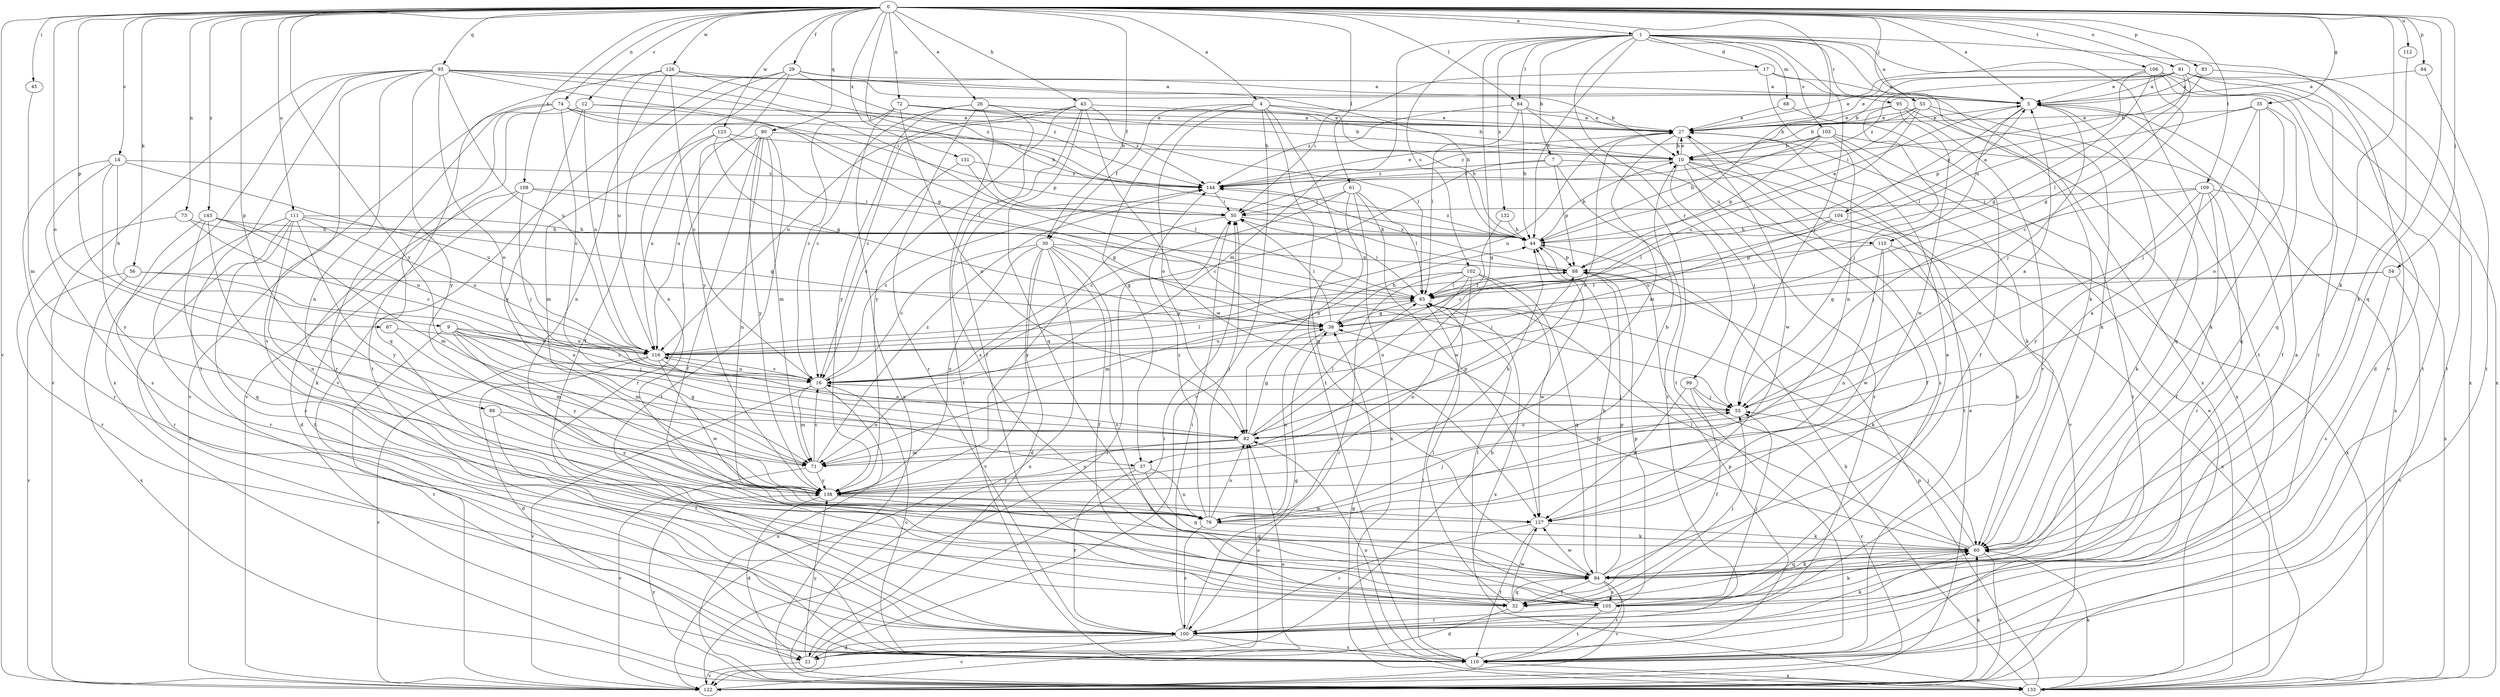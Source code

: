 strict digraph  {
0;
1;
4;
5;
7;
9;
10;
12;
14;
16;
17;
21;
26;
27;
29;
30;
32;
35;
37;
38;
43;
44;
45;
50;
53;
54;
55;
56;
60;
61;
64;
65;
68;
71;
72;
73;
74;
76;
81;
82;
83;
84;
86;
87;
88;
90;
93;
94;
95;
99;
100;
102;
103;
104;
105;
106;
108;
109;
110;
111;
112;
115;
116;
122;
123;
126;
127;
131;
132;
133;
138;
143;
144;
0 -> 1  [label=a];
0 -> 4  [label=a];
0 -> 5  [label=a];
0 -> 12  [label=c];
0 -> 14  [label=c];
0 -> 26  [label=e];
0 -> 29  [label=f];
0 -> 30  [label=f];
0 -> 35  [label=g];
0 -> 43  [label=h];
0 -> 44  [label=h];
0 -> 45  [label=i];
0 -> 50  [label=i];
0 -> 53  [label=j];
0 -> 54  [label=j];
0 -> 56  [label=k];
0 -> 60  [label=k];
0 -> 61  [label=l];
0 -> 64  [label=l];
0 -> 72  [label=n];
0 -> 73  [label=n];
0 -> 74  [label=n];
0 -> 81  [label=o];
0 -> 82  [label=o];
0 -> 83  [label=p];
0 -> 84  [label=p];
0 -> 86  [label=p];
0 -> 87  [label=p];
0 -> 90  [label=q];
0 -> 93  [label=q];
0 -> 94  [label=q];
0 -> 106  [label=t];
0 -> 108  [label=t];
0 -> 109  [label=t];
0 -> 111  [label=u];
0 -> 112  [label=u];
0 -> 122  [label=v];
0 -> 123  [label=w];
0 -> 126  [label=w];
0 -> 131  [label=x];
0 -> 138  [label=y];
0 -> 143  [label=z];
1 -> 5  [label=a];
1 -> 7  [label=b];
1 -> 17  [label=d];
1 -> 37  [label=g];
1 -> 44  [label=h];
1 -> 55  [label=j];
1 -> 60  [label=k];
1 -> 64  [label=l];
1 -> 68  [label=m];
1 -> 71  [label=m];
1 -> 95  [label=r];
1 -> 99  [label=r];
1 -> 102  [label=s];
1 -> 103  [label=s];
1 -> 110  [label=t];
1 -> 122  [label=v];
1 -> 132  [label=x];
4 -> 27  [label=e];
4 -> 30  [label=f];
4 -> 37  [label=g];
4 -> 44  [label=h];
4 -> 82  [label=o];
4 -> 94  [label=q];
4 -> 110  [label=t];
4 -> 122  [label=v];
5 -> 27  [label=e];
5 -> 32  [label=f];
5 -> 55  [label=j];
5 -> 104  [label=s];
5 -> 115  [label=u];
7 -> 16  [label=c];
7 -> 88  [label=p];
7 -> 100  [label=r];
7 -> 115  [label=u];
7 -> 144  [label=z];
9 -> 16  [label=c];
9 -> 37  [label=g];
9 -> 55  [label=j];
9 -> 71  [label=m];
9 -> 110  [label=t];
9 -> 116  [label=u];
9 -> 138  [label=y];
10 -> 27  [label=e];
10 -> 32  [label=f];
10 -> 55  [label=j];
10 -> 100  [label=r];
10 -> 105  [label=s];
10 -> 110  [label=t];
10 -> 122  [label=v];
10 -> 144  [label=z];
12 -> 27  [label=e];
12 -> 65  [label=l];
12 -> 116  [label=u];
12 -> 122  [label=v];
12 -> 138  [label=y];
14 -> 9  [label=b];
14 -> 100  [label=r];
14 -> 105  [label=s];
14 -> 116  [label=u];
14 -> 138  [label=y];
14 -> 144  [label=z];
16 -> 55  [label=j];
16 -> 71  [label=m];
16 -> 116  [label=u];
16 -> 122  [label=v];
16 -> 133  [label=x];
16 -> 144  [label=z];
17 -> 5  [label=a];
17 -> 50  [label=i];
17 -> 76  [label=n];
17 -> 133  [label=x];
21 -> 44  [label=h];
21 -> 50  [label=i];
21 -> 82  [label=o];
21 -> 122  [label=v];
21 -> 138  [label=y];
26 -> 10  [label=b];
26 -> 16  [label=c];
26 -> 27  [label=e];
26 -> 100  [label=r];
26 -> 105  [label=s];
26 -> 110  [label=t];
26 -> 138  [label=y];
27 -> 10  [label=b];
27 -> 71  [label=m];
27 -> 116  [label=u];
27 -> 127  [label=w];
29 -> 5  [label=a];
29 -> 32  [label=f];
29 -> 44  [label=h];
29 -> 76  [label=n];
29 -> 122  [label=v];
29 -> 138  [label=y];
29 -> 144  [label=z];
30 -> 16  [label=c];
30 -> 21  [label=d];
30 -> 32  [label=f];
30 -> 55  [label=j];
30 -> 88  [label=p];
30 -> 105  [label=s];
30 -> 122  [label=v];
30 -> 133  [label=x];
30 -> 138  [label=y];
32 -> 21  [label=d];
32 -> 55  [label=j];
32 -> 65  [label=l];
32 -> 94  [label=q];
32 -> 127  [label=w];
35 -> 27  [label=e];
35 -> 55  [label=j];
35 -> 60  [label=k];
35 -> 65  [label=l];
35 -> 82  [label=o];
35 -> 94  [label=q];
37 -> 76  [label=n];
37 -> 94  [label=q];
37 -> 100  [label=r];
37 -> 138  [label=y];
38 -> 44  [label=h];
38 -> 50  [label=i];
38 -> 76  [label=n];
38 -> 116  [label=u];
43 -> 16  [label=c];
43 -> 27  [label=e];
43 -> 32  [label=f];
43 -> 65  [label=l];
43 -> 94  [label=q];
43 -> 116  [label=u];
43 -> 127  [label=w];
43 -> 138  [label=y];
44 -> 5  [label=a];
44 -> 10  [label=b];
44 -> 88  [label=p];
44 -> 144  [label=z];
45 -> 71  [label=m];
50 -> 44  [label=h];
50 -> 138  [label=y];
53 -> 10  [label=b];
53 -> 27  [label=e];
53 -> 50  [label=i];
53 -> 60  [label=k];
53 -> 94  [label=q];
53 -> 116  [label=u];
54 -> 38  [label=g];
54 -> 65  [label=l];
54 -> 105  [label=s];
54 -> 122  [label=v];
55 -> 82  [label=o];
56 -> 65  [label=l];
56 -> 82  [label=o];
56 -> 122  [label=v];
56 -> 133  [label=x];
60 -> 38  [label=g];
60 -> 55  [label=j];
60 -> 65  [label=l];
60 -> 94  [label=q];
60 -> 122  [label=v];
61 -> 16  [label=c];
61 -> 50  [label=i];
61 -> 65  [label=l];
61 -> 82  [label=o];
61 -> 127  [label=w];
61 -> 133  [label=x];
64 -> 27  [label=e];
64 -> 44  [label=h];
64 -> 65  [label=l];
64 -> 110  [label=t];
64 -> 144  [label=z];
65 -> 38  [label=g];
65 -> 50  [label=i];
65 -> 60  [label=k];
65 -> 133  [label=x];
68 -> 27  [label=e];
68 -> 32  [label=f];
71 -> 16  [label=c];
71 -> 88  [label=p];
71 -> 122  [label=v];
71 -> 138  [label=y];
71 -> 144  [label=z];
72 -> 10  [label=b];
72 -> 16  [label=c];
72 -> 27  [label=e];
72 -> 82  [label=o];
72 -> 133  [label=x];
72 -> 144  [label=z];
73 -> 16  [label=c];
73 -> 44  [label=h];
73 -> 100  [label=r];
74 -> 16  [label=c];
74 -> 27  [label=e];
74 -> 88  [label=p];
74 -> 94  [label=q];
74 -> 100  [label=r];
74 -> 122  [label=v];
74 -> 144  [label=z];
76 -> 5  [label=a];
76 -> 50  [label=i];
76 -> 55  [label=j];
76 -> 60  [label=k];
76 -> 82  [label=o];
76 -> 100  [label=r];
76 -> 144  [label=z];
81 -> 5  [label=a];
81 -> 10  [label=b];
81 -> 27  [label=e];
81 -> 38  [label=g];
81 -> 65  [label=l];
81 -> 94  [label=q];
81 -> 110  [label=t];
81 -> 133  [label=x];
81 -> 144  [label=z];
82 -> 5  [label=a];
82 -> 27  [label=e];
82 -> 38  [label=g];
82 -> 65  [label=l];
82 -> 71  [label=m];
82 -> 138  [label=y];
83 -> 5  [label=a];
83 -> 10  [label=b];
83 -> 110  [label=t];
84 -> 5  [label=a];
84 -> 110  [label=t];
86 -> 32  [label=f];
86 -> 82  [label=o];
86 -> 138  [label=y];
87 -> 71  [label=m];
87 -> 116  [label=u];
88 -> 65  [label=l];
88 -> 144  [label=z];
90 -> 10  [label=b];
90 -> 32  [label=f];
90 -> 71  [label=m];
90 -> 76  [label=n];
90 -> 100  [label=r];
90 -> 110  [label=t];
90 -> 116  [label=u];
90 -> 138  [label=y];
93 -> 5  [label=a];
93 -> 10  [label=b];
93 -> 38  [label=g];
93 -> 44  [label=h];
93 -> 50  [label=i];
93 -> 76  [label=n];
93 -> 82  [label=o];
93 -> 105  [label=s];
93 -> 110  [label=t];
93 -> 116  [label=u];
93 -> 122  [label=v];
93 -> 133  [label=x];
93 -> 138  [label=y];
94 -> 27  [label=e];
94 -> 32  [label=f];
94 -> 44  [label=h];
94 -> 60  [label=k];
94 -> 88  [label=p];
94 -> 105  [label=s];
94 -> 110  [label=t];
94 -> 122  [label=v];
94 -> 127  [label=w];
95 -> 27  [label=e];
95 -> 55  [label=j];
95 -> 100  [label=r];
95 -> 127  [label=w];
95 -> 133  [label=x];
99 -> 32  [label=f];
99 -> 55  [label=j];
99 -> 122  [label=v];
99 -> 127  [label=w];
100 -> 21  [label=d];
100 -> 38  [label=g];
100 -> 50  [label=i];
100 -> 60  [label=k];
100 -> 110  [label=t];
100 -> 122  [label=v];
102 -> 65  [label=l];
102 -> 71  [label=m];
102 -> 76  [label=n];
102 -> 82  [label=o];
102 -> 94  [label=q];
102 -> 100  [label=r];
102 -> 127  [label=w];
103 -> 10  [label=b];
103 -> 44  [label=h];
103 -> 60  [label=k];
103 -> 88  [label=p];
103 -> 110  [label=t];
103 -> 133  [label=x];
103 -> 144  [label=z];
104 -> 5  [label=a];
104 -> 44  [label=h];
104 -> 65  [label=l];
104 -> 116  [label=u];
104 -> 133  [label=x];
105 -> 5  [label=a];
105 -> 55  [label=j];
105 -> 60  [label=k];
105 -> 65  [label=l];
105 -> 88  [label=p];
105 -> 100  [label=r];
105 -> 110  [label=t];
106 -> 5  [label=a];
106 -> 16  [label=c];
106 -> 21  [label=d];
106 -> 27  [label=e];
106 -> 38  [label=g];
106 -> 88  [label=p];
106 -> 100  [label=r];
106 -> 133  [label=x];
108 -> 21  [label=d];
108 -> 38  [label=g];
108 -> 50  [label=i];
108 -> 55  [label=j];
108 -> 110  [label=t];
109 -> 32  [label=f];
109 -> 50  [label=i];
109 -> 55  [label=j];
109 -> 60  [label=k];
109 -> 100  [label=r];
109 -> 133  [label=x];
109 -> 138  [label=y];
110 -> 16  [label=c];
110 -> 65  [label=l];
110 -> 82  [label=o];
110 -> 88  [label=p];
110 -> 133  [label=x];
111 -> 38  [label=g];
111 -> 44  [label=h];
111 -> 76  [label=n];
111 -> 100  [label=r];
111 -> 105  [label=s];
111 -> 110  [label=t];
111 -> 116  [label=u];
111 -> 138  [label=y];
112 -> 60  [label=k];
115 -> 60  [label=k];
115 -> 76  [label=n];
115 -> 88  [label=p];
115 -> 127  [label=w];
115 -> 133  [label=x];
116 -> 16  [label=c];
116 -> 21  [label=d];
116 -> 65  [label=l];
116 -> 82  [label=o];
116 -> 88  [label=p];
116 -> 122  [label=v];
116 -> 127  [label=w];
122 -> 27  [label=e];
122 -> 50  [label=i];
122 -> 60  [label=k];
122 -> 82  [label=o];
123 -> 10  [label=b];
123 -> 38  [label=g];
123 -> 65  [label=l];
123 -> 71  [label=m];
123 -> 116  [label=u];
126 -> 5  [label=a];
126 -> 16  [label=c];
126 -> 76  [label=n];
126 -> 110  [label=t];
126 -> 116  [label=u];
126 -> 144  [label=z];
127 -> 60  [label=k];
127 -> 100  [label=r];
127 -> 110  [label=t];
131 -> 16  [label=c];
131 -> 65  [label=l];
131 -> 144  [label=z];
132 -> 16  [label=c];
132 -> 44  [label=h];
133 -> 27  [label=e];
133 -> 38  [label=g];
133 -> 44  [label=h];
133 -> 60  [label=k];
133 -> 88  [label=p];
133 -> 138  [label=y];
138 -> 10  [label=b];
138 -> 21  [label=d];
138 -> 44  [label=h];
138 -> 76  [label=n];
138 -> 94  [label=q];
138 -> 127  [label=w];
143 -> 44  [label=h];
143 -> 60  [label=k];
143 -> 71  [label=m];
143 -> 94  [label=q];
143 -> 100  [label=r];
143 -> 116  [label=u];
144 -> 27  [label=e];
144 -> 50  [label=i];
}
